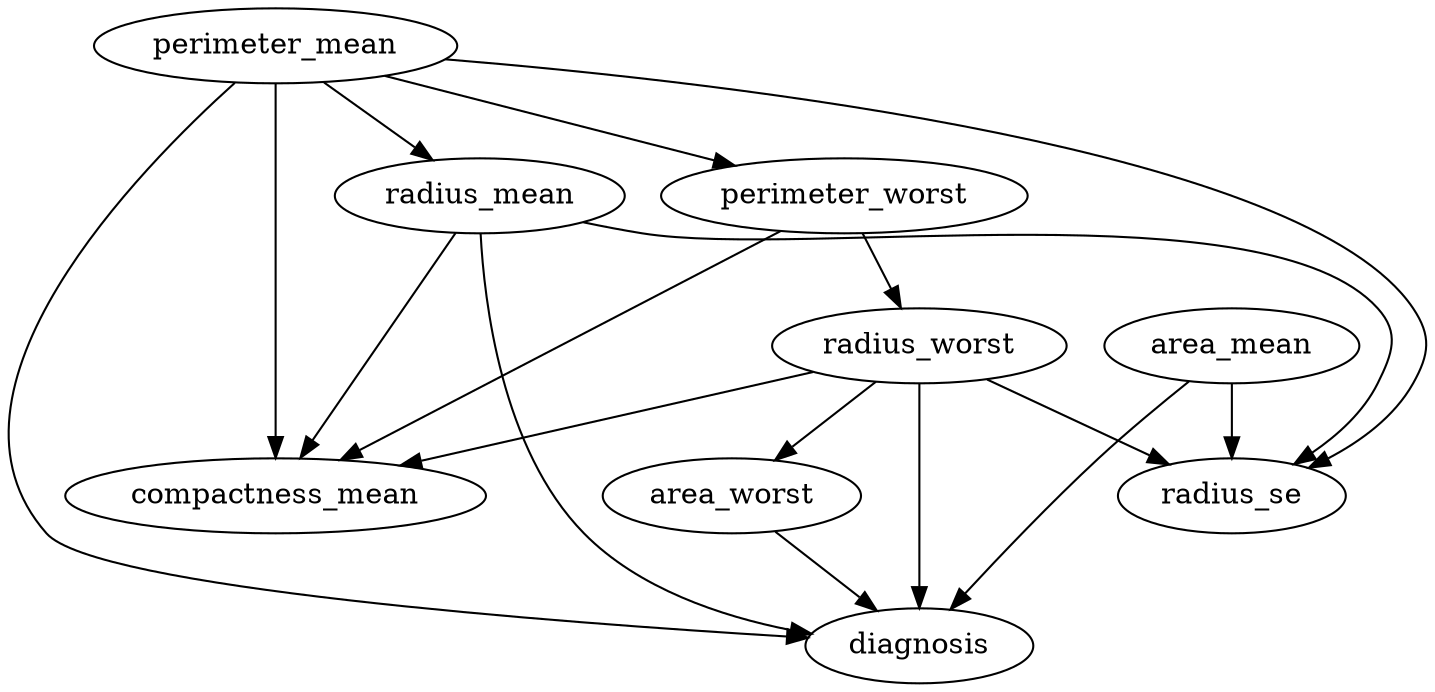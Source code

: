 strict digraph  {
diagnosis;
perimeter_mean;
radius_mean;
area_mean;
compactness_mean;
radius_worst;
area_worst;
perimeter_worst;
radius_se;
perimeter_mean -> diagnosis  [origin=learned, weight="4.738524784635789"];
perimeter_mean -> radius_mean  [origin=learned, weight="0.9982478935682932"];
perimeter_mean -> compactness_mean  [origin=learned, weight="13.324416645328776"];
perimeter_mean -> perimeter_worst  [origin=learned, weight="1.0306729943524935"];
perimeter_mean -> radius_se  [origin=learned, weight="-0.8574026377105302"];
radius_mean -> diagnosis  [origin=learned, weight="-6.3005879408926395"];
radius_mean -> compactness_mean  [origin=learned, weight="-12.91168848561097"];
radius_mean -> radius_se  [origin=learned, weight="-1.7687012697826494"];
area_mean -> diagnosis  [origin=learned, weight="1.121841147410174"];
area_mean -> radius_se  [origin=learned, weight="2.1790988149107"];
radius_worst -> diagnosis  [origin=learned, weight="4.045913908427212"];
radius_worst -> compactness_mean  [origin=learned, weight="2.142754522840833"];
radius_worst -> area_worst  [origin=learned, weight="0.9645296255536736"];
radius_worst -> radius_se  [origin=learned, weight="1.494005293537374"];
area_worst -> diagnosis  [origin=learned, weight="-2.0531302637236455"];
perimeter_worst -> compactness_mean  [origin=learned, weight="-1.2177422362684909"];
perimeter_worst -> radius_worst  [origin=learned, weight="0.8319587263681228"];
}

